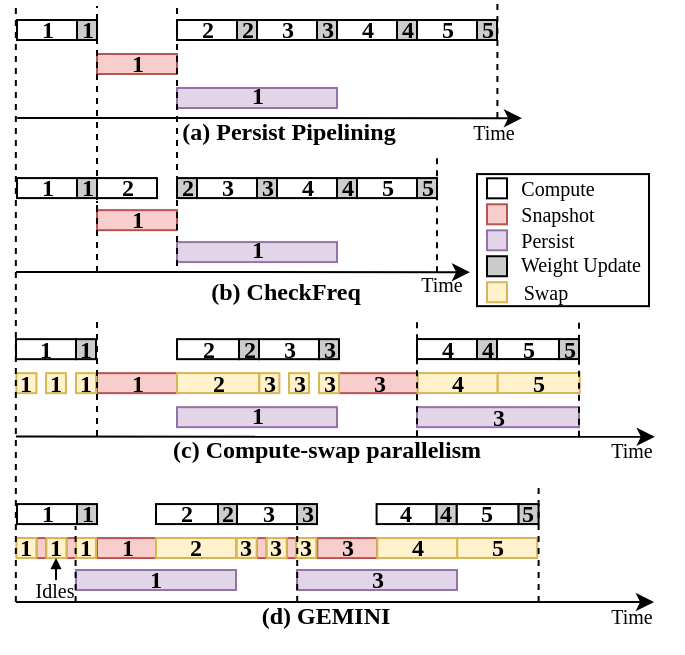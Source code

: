 <mxfile version="24.7.5">
  <diagram name="第 1 页" id="YjYtX7tzhT0VxWiRHVgt">
    <mxGraphModel dx="420" dy="212" grid="0" gridSize="10" guides="1" tooltips="1" connect="1" arrows="1" fold="1" page="1" pageScale="1" pageWidth="827" pageHeight="1169" math="0" shadow="0">
      <root>
        <mxCell id="0" />
        <mxCell id="1" parent="0" />
        <mxCell id="_t_QEoP6cxp7WhYtKz9P-2" value="" style="rounded=0;whiteSpace=wrap;html=1;" parent="1" vertex="1">
          <mxGeometry x="540.5" y="487.04" width="86" height="66.04" as="geometry" />
        </mxCell>
        <mxCell id="_t_QEoP6cxp7WhYtKz9P-3" value="1" style="whiteSpace=wrap;fontFamily=Times New Roman;fontSize=12;fontStyle=1;labelPosition=center;verticalLabelPosition=middle;align=center;verticalAlign=middle;spacing=0;" parent="1" vertex="1">
          <mxGeometry x="310.5" y="410" width="30" height="10" as="geometry" />
        </mxCell>
        <mxCell id="_t_QEoP6cxp7WhYtKz9P-4" value="1" style="whiteSpace=wrap;fillColor=#e1d5e7;fontFamily=Times New Roman;fontSize=12;fontStyle=1;labelPosition=center;verticalLabelPosition=middle;align=center;verticalAlign=middle;spacing=0;strokeColor=#9673a6;spacingTop=-2;" parent="1" vertex="1">
          <mxGeometry x="390.5" y="444" width="80" height="10" as="geometry" />
        </mxCell>
        <mxCell id="_t_QEoP6cxp7WhYtKz9P-6" value="1" style="whiteSpace=wrap;fillColor=#f8cecc;fontFamily=Times New Roman;fontSize=12;fontStyle=1;labelPosition=center;verticalLabelPosition=middle;align=center;verticalAlign=middle;spacing=0;strokeColor=#b85450;" parent="1" vertex="1">
          <mxGeometry x="350.5" y="427" width="40" height="10" as="geometry" />
        </mxCell>
        <mxCell id="_t_QEoP6cxp7WhYtKz9P-7" value="" style="whiteSpace=wrap;html=1;aspect=fixed;fillColor=#FFFFFF;fontFamily=Times New Roman;" parent="1" vertex="1">
          <mxGeometry x="545.5" y="489.16" width="10" height="10" as="geometry" />
        </mxCell>
        <mxCell id="_t_QEoP6cxp7WhYtKz9P-8" value="" style="whiteSpace=wrap;html=1;aspect=fixed;fillColor=#f8cecc;fontFamily=Times New Roman;strokeColor=#b85450;" parent="1" vertex="1">
          <mxGeometry x="545.5" y="502.16" width="10" height="10" as="geometry" />
        </mxCell>
        <mxCell id="_t_QEoP6cxp7WhYtKz9P-9" value="" style="whiteSpace=wrap;html=1;aspect=fixed;fillColor=#fff2cc;fontFamily=Times New Roman;strokeColor=#d6b656;" parent="1" vertex="1">
          <mxGeometry x="545.5" y="541.12" width="10" height="10" as="geometry" />
        </mxCell>
        <mxCell id="_t_QEoP6cxp7WhYtKz9P-10" value="" style="whiteSpace=wrap;html=1;aspect=fixed;fillColor=#e1d5e7;fontFamily=Times New Roman;strokeColor=#9673a6;" parent="1" vertex="1">
          <mxGeometry x="545.5" y="515.16" width="10" height="10" as="geometry" />
        </mxCell>
        <mxCell id="_t_QEoP6cxp7WhYtKz9P-11" value="&lt;p style=&quot;line-height: 100%;&quot;&gt;&lt;font style=&quot;font-size: 10px;&quot;&gt;Compute&lt;/font&gt;&lt;/p&gt;" style="text;html=1;align=center;verticalAlign=middle;whiteSpace=wrap;rounded=0;fontFamily=Times New Roman;" parent="1" vertex="1">
          <mxGeometry x="555.5" y="489.16" width="50" height="10" as="geometry" />
        </mxCell>
        <mxCell id="_t_QEoP6cxp7WhYtKz9P-12" value="&lt;p style=&quot;line-height: 100%;&quot;&gt;&lt;font style=&quot;font-size: 10px;&quot;&gt;Swap&lt;/font&gt;&lt;/p&gt;" style="text;html=1;align=center;verticalAlign=middle;whiteSpace=wrap;rounded=0;fontFamily=Times New Roman;" parent="1" vertex="1">
          <mxGeometry x="549.5" y="541.12" width="50" height="10" as="geometry" />
        </mxCell>
        <mxCell id="_t_QEoP6cxp7WhYtKz9P-13" value="&lt;p style=&quot;line-height: 100%;&quot;&gt;&lt;span style=&quot;font-size: 10px;&quot;&gt;Snapshot&lt;/span&gt;&lt;/p&gt;" style="text;html=1;align=center;verticalAlign=middle;whiteSpace=wrap;rounded=0;fontFamily=Times New Roman;" parent="1" vertex="1">
          <mxGeometry x="555.5" y="502.16" width="50" height="10" as="geometry" />
        </mxCell>
        <mxCell id="_t_QEoP6cxp7WhYtKz9P-14" value="&lt;p style=&quot;line-height: 100%;&quot;&gt;&lt;font style=&quot;font-size: 10px;&quot;&gt;Persist&lt;/font&gt;&lt;/p&gt;" style="text;html=1;align=center;verticalAlign=middle;whiteSpace=wrap;rounded=0;fontFamily=Times New Roman;" parent="1" vertex="1">
          <mxGeometry x="550.5" y="515.16" width="50" height="10" as="geometry" />
        </mxCell>
        <mxCell id="_t_QEoP6cxp7WhYtKz9P-16" value="1" style="whiteSpace=wrap;fontFamily=Times New Roman;fontSize=12;fontStyle=1;labelPosition=center;verticalLabelPosition=middle;align=center;verticalAlign=middle;spacing=0;fillColor=#CCCCCC;" parent="1" vertex="1">
          <mxGeometry x="340.5" y="410" width="10" height="10" as="geometry" />
        </mxCell>
        <mxCell id="_t_QEoP6cxp7WhYtKz9P-18" value="2" style="whiteSpace=wrap;fontFamily=Times New Roman;fontSize=12;fontStyle=1;labelPosition=center;verticalLabelPosition=middle;align=center;verticalAlign=middle;spacing=0;" parent="1" vertex="1">
          <mxGeometry x="390.5" y="410" width="30" height="10" as="geometry" />
        </mxCell>
        <mxCell id="_t_QEoP6cxp7WhYtKz9P-19" value="2" style="whiteSpace=wrap;fontFamily=Times New Roman;fontSize=12;fontStyle=1;labelPosition=center;verticalLabelPosition=middle;align=center;verticalAlign=middle;spacing=0;fillColor=#CCCCCC;" parent="1" vertex="1">
          <mxGeometry x="420.5" y="410" width="10" height="10" as="geometry" />
        </mxCell>
        <mxCell id="_t_QEoP6cxp7WhYtKz9P-20" value="3" style="whiteSpace=wrap;fontFamily=Times New Roman;fontSize=12;fontStyle=1;labelPosition=center;verticalLabelPosition=middle;align=center;verticalAlign=middle;spacing=0;" parent="1" vertex="1">
          <mxGeometry x="430.5" y="410" width="30" height="10" as="geometry" />
        </mxCell>
        <mxCell id="_t_QEoP6cxp7WhYtKz9P-21" value="3" style="whiteSpace=wrap;fontFamily=Times New Roman;fontSize=12;fontStyle=1;labelPosition=center;verticalLabelPosition=middle;align=center;verticalAlign=middle;spacing=0;fillColor=#CCCCCC;" parent="1" vertex="1">
          <mxGeometry x="460.5" y="410" width="10" height="10" as="geometry" />
        </mxCell>
        <mxCell id="_t_QEoP6cxp7WhYtKz9P-22" value="&lt;b&gt;(a) Persist Pipelining&lt;/b&gt;" style="text;html=1;align=center;verticalAlign=middle;whiteSpace=wrap;rounded=0;fontFamily=Times New Roman;fontSize=12;fontStyle=0;labelPosition=center;verticalLabelPosition=middle;spacing=0;" parent="1" vertex="1">
          <mxGeometry x="393.7" y="451.04" width="105.3" height="30" as="geometry" />
        </mxCell>
        <mxCell id="_t_QEoP6cxp7WhYtKz9P-23" value="&lt;b&gt;(b) CheckFreq&lt;/b&gt;" style="text;html=1;align=center;verticalAlign=middle;whiteSpace=wrap;rounded=0;fontFamily=Times New Roman;fontSize=12;fontStyle=0;labelPosition=center;verticalLabelPosition=middle;spacing=0;" parent="1" vertex="1">
          <mxGeometry x="408.08" y="531.04" width="74.25" height="30" as="geometry" />
        </mxCell>
        <mxCell id="_t_QEoP6cxp7WhYtKz9P-24" value="1" style="whiteSpace=wrap;fontSize=12;fontFamily=Times New Roman;fontStyle=1;labelPosition=center;verticalLabelPosition=middle;align=center;verticalAlign=middle;spacing=0;" parent="1" vertex="1">
          <mxGeometry x="310.5" y="489.04" width="30" height="10" as="geometry" />
        </mxCell>
        <mxCell id="_t_QEoP6cxp7WhYtKz9P-25" value="1" style="whiteSpace=wrap;fillColor=#e1d5e7;fontSize=12;fontFamily=Times New Roman;fontStyle=1;labelPosition=center;verticalLabelPosition=middle;align=center;verticalAlign=middle;spacing=0;strokeColor=#9673a6;spacingTop=-2;" parent="1" vertex="1">
          <mxGeometry x="390.5" y="521.04" width="80" height="10" as="geometry" />
        </mxCell>
        <mxCell id="_t_QEoP6cxp7WhYtKz9P-27" value="1" style="whiteSpace=wrap;fillColor=#f8cecc;fontSize=12;fontFamily=Times New Roman;fontStyle=1;labelPosition=center;verticalLabelPosition=middle;align=center;verticalAlign=middle;spacing=0;strokeColor=#b85450;" parent="1" vertex="1">
          <mxGeometry x="350.5" y="505.08" width="40" height="10" as="geometry" />
        </mxCell>
        <mxCell id="_t_QEoP6cxp7WhYtKz9P-28" style="edgeStyle=orthogonalEdgeStyle;rounded=0;orthogonalLoop=1;jettySize=auto;html=1;exitX=0;exitY=0.75;exitDx=0;exitDy=0;entryX=0;entryY=0;entryDx=0;entryDy=0;endArrow=none;endFill=0;dashed=1;dashPattern=1 1;" parent="1" source="_t_QEoP6cxp7WhYtKz9P-29" target="_t_QEoP6cxp7WhYtKz9P-27" edge="1">
          <mxGeometry relative="1" as="geometry" />
        </mxCell>
        <mxCell id="_t_QEoP6cxp7WhYtKz9P-29" value="1" style="whiteSpace=wrap;fontSize=12;fontFamily=Times New Roman;fontStyle=1;labelPosition=center;verticalLabelPosition=middle;align=center;verticalAlign=middle;spacing=0;fillColor=#CCCCCC;" parent="1" vertex="1">
          <mxGeometry x="340.5" y="489.04" width="10" height="10" as="geometry" />
        </mxCell>
        <mxCell id="_t_QEoP6cxp7WhYtKz9P-30" value="2" style="whiteSpace=wrap;fontSize=12;fontFamily=Times New Roman;fontStyle=1;labelPosition=center;verticalLabelPosition=middle;align=center;verticalAlign=middle;spacing=0;" parent="1" vertex="1">
          <mxGeometry x="350.5" y="489.04" width="30" height="10" as="geometry" />
        </mxCell>
        <mxCell id="_t_QEoP6cxp7WhYtKz9P-31" value="2" style="whiteSpace=wrap;fontSize=12;fontFamily=Times New Roman;fontStyle=1;labelPosition=center;verticalLabelPosition=middle;align=center;verticalAlign=middle;spacing=0;fillColor=#CCCCCC;" parent="1" vertex="1">
          <mxGeometry x="390.5" y="489.04" width="10" height="10" as="geometry" />
        </mxCell>
        <mxCell id="_t_QEoP6cxp7WhYtKz9P-32" value="3" style="whiteSpace=wrap;fontSize=12;fontFamily=Times New Roman;fontStyle=1;labelPosition=center;verticalLabelPosition=middle;align=center;verticalAlign=middle;spacing=0;" parent="1" vertex="1">
          <mxGeometry x="400.5" y="489.04" width="30" height="10" as="geometry" />
        </mxCell>
        <mxCell id="_t_QEoP6cxp7WhYtKz9P-33" value="3" style="whiteSpace=wrap;fontSize=12;fontFamily=Times New Roman;fontStyle=1;labelPosition=center;verticalLabelPosition=middle;align=center;verticalAlign=middle;spacing=0;fillColor=#CCCCCC;" parent="1" vertex="1">
          <mxGeometry x="430.5" y="489.04" width="10" height="10" as="geometry" />
        </mxCell>
        <mxCell id="_t_QEoP6cxp7WhYtKz9P-35" value="4" style="whiteSpace=wrap;fontFamily=Times New Roman;fontSize=12;fontStyle=1;labelPosition=center;verticalLabelPosition=middle;align=center;verticalAlign=middle;spacing=0;" parent="1" vertex="1">
          <mxGeometry x="470.5" y="410" width="30" height="10" as="geometry" />
        </mxCell>
        <mxCell id="_t_QEoP6cxp7WhYtKz9P-36" value="4" style="whiteSpace=wrap;fontFamily=Times New Roman;fontSize=12;fontStyle=1;labelPosition=center;verticalLabelPosition=middle;align=center;verticalAlign=middle;spacing=0;fillColor=#CCCCCC;" parent="1" vertex="1">
          <mxGeometry x="500.5" y="410" width="10" height="10" as="geometry" />
        </mxCell>
        <mxCell id="_t_QEoP6cxp7WhYtKz9P-37" value="4" style="whiteSpace=wrap;fontSize=12;fontFamily=Times New Roman;fontStyle=1;labelPosition=center;verticalLabelPosition=middle;align=center;verticalAlign=middle;spacing=0;" parent="1" vertex="1">
          <mxGeometry x="440.5" y="489.04" width="30" height="10" as="geometry" />
        </mxCell>
        <mxCell id="_t_QEoP6cxp7WhYtKz9P-38" value="5" style="whiteSpace=wrap;fontFamily=Times New Roman;fontSize=12;fontStyle=1;labelPosition=center;verticalLabelPosition=middle;align=center;verticalAlign=middle;spacing=0;" parent="1" vertex="1">
          <mxGeometry x="510.5" y="410" width="30" height="10" as="geometry" />
        </mxCell>
        <mxCell id="_t_QEoP6cxp7WhYtKz9P-39" value="5" style="whiteSpace=wrap;fontFamily=Times New Roman;fontSize=12;fontStyle=1;labelPosition=center;verticalLabelPosition=middle;align=center;verticalAlign=middle;spacing=0;fillColor=#CCCCCC;" parent="1" vertex="1">
          <mxGeometry x="540.5" y="410" width="10" height="10" as="geometry" />
        </mxCell>
        <mxCell id="_t_QEoP6cxp7WhYtKz9P-40" value="5" style="whiteSpace=wrap;fontFamily=Times New Roman;fontSize=12;fontStyle=1;labelPosition=center;verticalLabelPosition=middle;align=center;verticalAlign=middle;spacing=0;" parent="1" vertex="1">
          <mxGeometry x="480.5" y="489.04" width="30" height="10" as="geometry" />
        </mxCell>
        <mxCell id="_t_QEoP6cxp7WhYtKz9P-41" value="5" style="whiteSpace=wrap;fontFamily=Times New Roman;fontSize=12;fontStyle=1;labelPosition=center;verticalLabelPosition=middle;align=center;verticalAlign=middle;spacing=0;fillColor=#CCCCCC;" parent="1" vertex="1">
          <mxGeometry x="510.5" y="489.04" width="10" height="10" as="geometry" />
        </mxCell>
        <mxCell id="_t_QEoP6cxp7WhYtKz9P-42" value="4" style="whiteSpace=wrap;fontSize=12;fontFamily=Times New Roman;fontStyle=1;labelPosition=center;verticalLabelPosition=middle;align=center;verticalAlign=middle;spacing=0;fillColor=#CCCCCC;" parent="1" vertex="1">
          <mxGeometry x="470.5" y="489.04" width="10" height="10" as="geometry" />
        </mxCell>
        <mxCell id="_t_QEoP6cxp7WhYtKz9P-43" value="" style="whiteSpace=wrap;html=1;aspect=fixed;fontFamily=Times New Roman;fillStyle=auto;fillColor=#CCCCCC;" parent="1" vertex="1">
          <mxGeometry x="545.5" y="528.12" width="10" height="10" as="geometry" />
        </mxCell>
        <mxCell id="_t_QEoP6cxp7WhYtKz9P-44" value="&lt;p style=&quot;line-height: 100%;&quot;&gt;&lt;font style=&quot;font-size: 10px;&quot;&gt;Weight Update&lt;/font&gt;&lt;/p&gt;" style="text;html=1;align=center;verticalAlign=middle;whiteSpace=wrap;rounded=0;fontFamily=Times New Roman;" parent="1" vertex="1">
          <mxGeometry x="556.5" y="527.04" width="71" height="10" as="geometry" />
        </mxCell>
        <mxCell id="_t_QEoP6cxp7WhYtKz9P-45" value="&lt;b&gt;(c) Compute-swap parallelism&lt;/b&gt;" style="text;html=1;align=center;verticalAlign=middle;whiteSpace=wrap;rounded=0;fontFamily=Times New Roman;spacing=0;" parent="1" vertex="1">
          <mxGeometry x="387.7" y="614.58" width="155" height="21.54" as="geometry" />
        </mxCell>
        <mxCell id="_t_QEoP6cxp7WhYtKz9P-46" value="&lt;b&gt;(d) GEMINI&lt;/b&gt;" style="text;html=1;align=center;verticalAlign=middle;whiteSpace=wrap;rounded=0;fontFamily=Times New Roman;" parent="1" vertex="1">
          <mxGeometry x="426.08" y="693" width="78.25" height="30" as="geometry" />
        </mxCell>
        <mxCell id="_t_QEoP6cxp7WhYtKz9P-47" value="" style="whiteSpace=wrap;fillColor=#f8cecc;fontSize=12;fontFamily=Times New Roman;fontStyle=1;spacing=0;strokeColor=#b85450;" parent="1" vertex="1">
          <mxGeometry x="320.2" y="669.04" width="5" height="10" as="geometry" />
        </mxCell>
        <mxCell id="_t_QEoP6cxp7WhYtKz9P-49" value="1" style="whiteSpace=wrap;fillColor=#f8cecc;fontSize=12;fontFamily=Times New Roman;fontStyle=1;spacing=0;strokeColor=#b85450;" parent="1" vertex="1">
          <mxGeometry x="350.5" y="669.04" width="30" height="10" as="geometry" />
        </mxCell>
        <mxCell id="_t_QEoP6cxp7WhYtKz9P-58" value="1" style="whiteSpace=wrap;fillColor=#f8cecc;fontSize=12;fontFamily=Times New Roman;fontStyle=1;labelBackgroundColor=none;spacing=0;spacingTop=0;spacingBottom=0;strokeColor=#b85450;" parent="1" vertex="1">
          <mxGeometry x="350.5" y="586.58" width="40" height="10" as="geometry" />
        </mxCell>
        <mxCell id="_t_QEoP6cxp7WhYtKz9P-59" value="1" style="whiteSpace=wrap;fillColor=#e1d5e7;fontSize=12;fontFamily=Times New Roman;fontStyle=1;spacing=0;strokeColor=#9673a6;" parent="1" vertex="1">
          <mxGeometry x="340" y="685" width="80" height="10" as="geometry" />
        </mxCell>
        <mxCell id="_t_QEoP6cxp7WhYtKz9P-60" value="1" style="whiteSpace=wrap;fillColor=#e1d5e7;fontSize=12;fontFamily=Times New Roman;fontStyle=1;labelBackgroundColor=none;spacing=0;spacingTop=-2;spacingBottom=0;strokeColor=#9673a6;" parent="1" vertex="1">
          <mxGeometry x="390.5" y="603.58" width="80" height="10" as="geometry" />
        </mxCell>
        <mxCell id="_t_QEoP6cxp7WhYtKz9P-74" value="2" style="whiteSpace=wrap;fontSize=12;fontFamily=Times New Roman;fontStyle=1;spacing=0;" parent="1" vertex="1">
          <mxGeometry x="380" y="652.04" width="31" height="10" as="geometry" />
        </mxCell>
        <mxCell id="_t_QEoP6cxp7WhYtKz9P-78" value="2" style="whiteSpace=wrap;fontSize=12;fontFamily=Times New Roman;fontStyle=1;spacing=0;fillColor=#CCCCCC;" parent="1" vertex="1">
          <mxGeometry x="411" y="652.04" width="10" height="10" as="geometry" />
        </mxCell>
        <mxCell id="_t_QEoP6cxp7WhYtKz9P-87" value="2" style="whiteSpace=wrap;fillColor=#fff2cc;fontSize=12;fontFamily=Times New Roman;fontStyle=1;spacing=0;strokeColor=#d6b656;" parent="1" vertex="1">
          <mxGeometry x="380" y="669" width="40" height="10" as="geometry" />
        </mxCell>
        <mxCell id="_t_QEoP6cxp7WhYtKz9P-176" value="&lt;p style=&quot;line-height: 90%;&quot;&gt;3&lt;/p&gt;" style="whiteSpace=wrap;fillColor=#e1d5e7;fontSize=12;fontFamily=Times New Roman;fontStyle=1;labelBackgroundColor=none;spacing=0;spacingTop=0;spacingBottom=0;strokeColor=#9673a6;html=1;align=center;" parent="1" vertex="1">
          <mxGeometry x="510.5" y="603.58" width="81" height="10" as="geometry" />
        </mxCell>
        <mxCell id="_t_QEoP6cxp7WhYtKz9P-178" value="3" style="whiteSpace=wrap;fillColor=#f8cecc;fontSize=12;fontFamily=Times New Roman;fontStyle=1;labelBackgroundColor=none;spacing=0;spacingTop=0;spacingBottom=0;strokeColor=#b85450;" parent="1" vertex="1">
          <mxGeometry x="471.5" y="586.58" width="40" height="10" as="geometry" />
        </mxCell>
        <mxCell id="_t_QEoP6cxp7WhYtKz9P-184" value="" style="endArrow=classic;html=1;rounded=0;" parent="1" edge="1">
          <mxGeometry width="50" height="50" relative="1" as="geometry">
            <mxPoint x="310" y="701" as="sourcePoint" />
            <mxPoint x="629" y="701.04" as="targetPoint" />
          </mxGeometry>
        </mxCell>
        <mxCell id="_t_QEoP6cxp7WhYtKz9P-185" value="&lt;p style=&quot;line-height: 100%;&quot;&gt;&lt;font style=&quot;font-size: 10px;&quot;&gt;Time&lt;/font&gt;&lt;/p&gt;" style="text;html=1;align=center;verticalAlign=middle;whiteSpace=wrap;rounded=0;fontFamily=Times New Roman;" parent="1" vertex="1">
          <mxGeometry x="593.2" y="703" width="50" height="10" as="geometry" />
        </mxCell>
        <mxCell id="_t_QEoP6cxp7WhYtKz9P-186" value="1" style="whiteSpace=wrap;fontSize=12;fontFamily=Times New Roman;fontStyle=1;labelPosition=center;verticalLabelPosition=middle;align=center;verticalAlign=middle;spacing=0;" parent="1" vertex="1">
          <mxGeometry x="310.5" y="652.04" width="30" height="10" as="geometry" />
        </mxCell>
        <mxCell id="_t_QEoP6cxp7WhYtKz9P-187" value="1" style="whiteSpace=wrap;fontSize=12;fontFamily=Times New Roman;fontStyle=1;labelPosition=center;verticalLabelPosition=middle;align=center;verticalAlign=middle;spacing=0;fillColor=#CCCCCC;" parent="1" vertex="1">
          <mxGeometry x="340.5" y="652.04" width="10" height="10" as="geometry" />
        </mxCell>
        <mxCell id="_t_QEoP6cxp7WhYtKz9P-193" value="3" style="whiteSpace=wrap;fontSize=12;fontFamily=Times New Roman;fontStyle=1;labelPosition=center;verticalLabelPosition=middle;align=center;verticalAlign=middle;spacing=0;" parent="1" vertex="1">
          <mxGeometry x="420.5" y="652.04" width="31" height="10" as="geometry" />
        </mxCell>
        <mxCell id="_t_QEoP6cxp7WhYtKz9P-194" value="3" style="whiteSpace=wrap;fontSize=12;fontFamily=Times New Roman;fontStyle=1;labelPosition=center;verticalLabelPosition=middle;align=center;verticalAlign=middle;spacing=0;fillColor=#CCCCCC;" parent="1" vertex="1">
          <mxGeometry x="450.5" y="652.04" width="10" height="10" as="geometry" />
        </mxCell>
        <mxCell id="_t_QEoP6cxp7WhYtKz9P-199" value="1" style="whiteSpace=wrap;fontSize=12;fontFamily=Times New Roman;fontStyle=1;labelPosition=center;verticalLabelPosition=middle;align=center;verticalAlign=middle;spacing=0;" parent="1" vertex="1">
          <mxGeometry x="310" y="569.58" width="30" height="10" as="geometry" />
        </mxCell>
        <mxCell id="_t_QEoP6cxp7WhYtKz9P-200" value="1" style="whiteSpace=wrap;fontSize=12;fontFamily=Times New Roman;fontStyle=1;labelPosition=center;verticalLabelPosition=middle;align=center;verticalAlign=middle;spacing=0;fillColor=#CCCCCC;" parent="1" vertex="1">
          <mxGeometry x="340" y="569.58" width="10" height="10" as="geometry" />
        </mxCell>
        <mxCell id="_t_QEoP6cxp7WhYtKz9P-201" value="1" style="whiteSpace=wrap;fillColor=#fff2cc;fontSize=12;fontFamily=Times New Roman;fontStyle=1;spacing=0;strokeColor=#d6b656;html=1;" parent="1" vertex="1">
          <mxGeometry x="310.2" y="586.58" width="10" height="10" as="geometry" />
        </mxCell>
        <mxCell id="_t_QEoP6cxp7WhYtKz9P-225" value="" style="endArrow=classic;html=1;rounded=0;" parent="1" edge="1">
          <mxGeometry width="50" height="50" relative="1" as="geometry">
            <mxPoint x="310" y="618.31" as="sourcePoint" />
            <mxPoint x="629.4" y="618.39" as="targetPoint" />
          </mxGeometry>
        </mxCell>
        <mxCell id="_t_QEoP6cxp7WhYtKz9P-226" value="&lt;p style=&quot;line-height: 100%;&quot;&gt;&lt;font style=&quot;font-size: 10px;&quot;&gt;Time&lt;/font&gt;&lt;/p&gt;" style="text;html=1;align=center;verticalAlign=middle;whiteSpace=wrap;rounded=0;fontFamily=Times New Roman;" parent="1" vertex="1">
          <mxGeometry x="593.2" y="620.35" width="50" height="10" as="geometry" />
        </mxCell>
        <mxCell id="_t_QEoP6cxp7WhYtKz9P-228" value="" style="endArrow=classic;html=1;rounded=0;" parent="1" edge="1">
          <mxGeometry width="50" height="50" relative="1" as="geometry">
            <mxPoint x="310" y="536.04" as="sourcePoint" />
            <mxPoint x="537" y="536.08" as="targetPoint" />
          </mxGeometry>
        </mxCell>
        <mxCell id="_t_QEoP6cxp7WhYtKz9P-229" value="&lt;p style=&quot;line-height: 100%;&quot;&gt;&lt;font style=&quot;font-size: 10px;&quot;&gt;Time&lt;/font&gt;&lt;/p&gt;" style="text;html=1;align=center;verticalAlign=middle;whiteSpace=wrap;rounded=0;fontFamily=Times New Roman;" parent="1" vertex="1">
          <mxGeometry x="498.4" y="537.04" width="50" height="10" as="geometry" />
        </mxCell>
        <mxCell id="_t_QEoP6cxp7WhYtKz9P-231" value="" style="endArrow=classic;html=1;rounded=0;" parent="1" edge="1">
          <mxGeometry width="50" height="50" relative="1" as="geometry">
            <mxPoint x="310.6" y="459.04" as="sourcePoint" />
            <mxPoint x="563" y="459.08" as="targetPoint" />
          </mxGeometry>
        </mxCell>
        <mxCell id="_t_QEoP6cxp7WhYtKz9P-232" value="&lt;p style=&quot;line-height: 100%;&quot;&gt;&lt;font style=&quot;font-size: 10px;&quot;&gt;Time&lt;/font&gt;&lt;/p&gt;" style="text;html=1;align=center;verticalAlign=middle;whiteSpace=wrap;rounded=0;fontFamily=Times New Roman;" parent="1" vertex="1">
          <mxGeometry x="524" y="461.04" width="50" height="10" as="geometry" />
        </mxCell>
        <mxCell id="_t_QEoP6cxp7WhYtKz9P-235" value="" style="endArrow=none;html=1;rounded=0;dashed=1;" parent="1" edge="1">
          <mxGeometry width="50" height="50" relative="1" as="geometry">
            <mxPoint x="550.7" y="459" as="sourcePoint" />
            <mxPoint x="550.7" y="401" as="targetPoint" />
          </mxGeometry>
        </mxCell>
        <mxCell id="_t_QEoP6cxp7WhYtKz9P-236" value="" style="endArrow=none;html=1;rounded=0;dashed=1;" parent="1" edge="1">
          <mxGeometry width="50" height="50" relative="1" as="geometry">
            <mxPoint x="350.5" y="536" as="sourcePoint" />
            <mxPoint x="350.5" y="403" as="targetPoint" />
          </mxGeometry>
        </mxCell>
        <mxCell id="_t_QEoP6cxp7WhYtKz9P-237" value="" style="endArrow=none;html=1;rounded=0;dashed=1;" parent="1" edge="1">
          <mxGeometry width="50" height="50" relative="1" as="geometry">
            <mxPoint x="390.5" y="533.04" as="sourcePoint" />
            <mxPoint x="390.5" y="402.92" as="targetPoint" />
          </mxGeometry>
        </mxCell>
        <mxCell id="_t_QEoP6cxp7WhYtKz9P-238" value="" style="endArrow=none;html=1;rounded=0;dashed=1;" parent="1" edge="1">
          <mxGeometry width="50" height="50" relative="1" as="geometry">
            <mxPoint x="520.5" y="536.08" as="sourcePoint" />
            <mxPoint x="520.5" y="479" as="targetPoint" />
          </mxGeometry>
        </mxCell>
        <mxCell id="ik9S6n7GTcYjFrTrj1-Z-9" value="" style="whiteSpace=wrap;fillColor=#f8cecc;fontSize=12;fontFamily=Times New Roman;fontStyle=1;spacing=0;strokeColor=#b85450;" vertex="1" parent="1">
          <mxGeometry x="335.2" y="669.04" width="5" height="10" as="geometry" />
        </mxCell>
        <mxCell id="ik9S6n7GTcYjFrTrj1-Z-7" value="1" style="whiteSpace=wrap;fillColor=#fff2cc;fontSize=12;fontFamily=Times New Roman;fontStyle=1;spacing=0;strokeColor=#d6b656;" vertex="1" parent="1">
          <mxGeometry x="310.2" y="669" width="10" height="10" as="geometry" />
        </mxCell>
        <mxCell id="ik9S6n7GTcYjFrTrj1-Z-8" value="1" style="whiteSpace=wrap;fillColor=#fff2cc;fontSize=12;fontFamily=Times New Roman;fontStyle=1;spacing=0;strokeColor=#d6b656;" vertex="1" parent="1">
          <mxGeometry x="325.2" y="669.04" width="10" height="10" as="geometry" />
        </mxCell>
        <mxCell id="_t_QEoP6cxp7WhYtKz9P-246" value="" style="endArrow=none;html=1;rounded=0;dashed=1;" parent="1" edge="1">
          <mxGeometry width="50" height="50" relative="1" as="geometry">
            <mxPoint x="309.92" y="701" as="sourcePoint" />
            <mxPoint x="309.92" y="404" as="targetPoint" />
          </mxGeometry>
        </mxCell>
        <mxCell id="_t_QEoP6cxp7WhYtKz9P-86" value="1" style="whiteSpace=wrap;fillColor=#fff2cc;fontSize=12;fontFamily=Times New Roman;fontStyle=1;spacing=0;strokeColor=#d6b656;" parent="1" vertex="1">
          <mxGeometry x="340" y="669" width="10" height="10" as="geometry" />
        </mxCell>
        <mxCell id="ik9S6n7GTcYjFrTrj1-Z-10" value="" style="endArrow=block;html=1;rounded=0;endFill=1;endSize=3;jumpSize=6;" edge="1" parent="1">
          <mxGeometry width="50" height="50" relative="1" as="geometry">
            <mxPoint x="330" y="690" as="sourcePoint" />
            <mxPoint x="330" y="679" as="targetPoint" />
          </mxGeometry>
        </mxCell>
        <mxCell id="ik9S6n7GTcYjFrTrj1-Z-11" value="&lt;font face=&quot;Times New Roman&quot; style=&quot;font-size: 10px;&quot;&gt;Idles&lt;/font&gt;" style="text;html=1;align=center;verticalAlign=middle;whiteSpace=wrap;rounded=0;" vertex="1" parent="1">
          <mxGeometry x="310" y="688" width="39.2" height="14" as="geometry" />
        </mxCell>
        <mxCell id="ik9S6n7GTcYjFrTrj1-Z-13" value="" style="whiteSpace=wrap;fillColor=#f8cecc;fontSize=12;fontFamily=Times New Roman;fontStyle=1;spacing=0;strokeColor=#b85450;" vertex="1" parent="1">
          <mxGeometry x="430.35" y="669.04" width="5" height="10" as="geometry" />
        </mxCell>
        <mxCell id="ik9S6n7GTcYjFrTrj1-Z-14" value="3" style="whiteSpace=wrap;fillColor=#f8cecc;fontSize=12;fontFamily=Times New Roman;fontStyle=1;spacing=0;strokeColor=#b85450;" vertex="1" parent="1">
          <mxGeometry x="460.65" y="669.04" width="30" height="10" as="geometry" />
        </mxCell>
        <mxCell id="ik9S6n7GTcYjFrTrj1-Z-15" value="3" style="whiteSpace=wrap;fillColor=#e1d5e7;fontSize=12;fontFamily=Times New Roman;fontStyle=1;spacing=0;strokeColor=#9673a6;" vertex="1" parent="1">
          <mxGeometry x="450.5" y="685" width="80" height="10" as="geometry" />
        </mxCell>
        <mxCell id="ik9S6n7GTcYjFrTrj1-Z-17" value="5" style="whiteSpace=wrap;fontSize=12;fontFamily=Times New Roman;fontStyle=1;spacing=0;" vertex="1" parent="1">
          <mxGeometry x="530.3" y="652.04" width="31" height="10" as="geometry" />
        </mxCell>
        <mxCell id="ik9S6n7GTcYjFrTrj1-Z-18" value="5" style="whiteSpace=wrap;fontSize=12;fontFamily=Times New Roman;fontStyle=1;spacing=0;fillColor=#CCCCCC;" vertex="1" parent="1">
          <mxGeometry x="561.3" y="652.04" width="10" height="10" as="geometry" />
        </mxCell>
        <mxCell id="ik9S6n7GTcYjFrTrj1-Z-19" value="4" style="whiteSpace=wrap;fillColor=#fff2cc;fontSize=12;fontFamily=Times New Roman;fontStyle=1;spacing=0;strokeColor=#d6b656;" vertex="1" parent="1">
          <mxGeometry x="490.65" y="669.04" width="40" height="10" as="geometry" />
        </mxCell>
        <mxCell id="ik9S6n7GTcYjFrTrj1-Z-20" value="4" style="whiteSpace=wrap;fontSize=12;fontFamily=Times New Roman;fontStyle=1;labelPosition=center;verticalLabelPosition=middle;align=center;verticalAlign=middle;spacing=0;" vertex="1" parent="1">
          <mxGeometry x="490.3" y="652.04" width="30" height="10" as="geometry" />
        </mxCell>
        <mxCell id="ik9S6n7GTcYjFrTrj1-Z-21" value="4" style="whiteSpace=wrap;fontSize=12;fontFamily=Times New Roman;fontStyle=1;labelPosition=center;verticalLabelPosition=middle;align=center;verticalAlign=middle;spacing=0;fillColor=#CCCCCC;" vertex="1" parent="1">
          <mxGeometry x="520.3" y="652.04" width="10" height="10" as="geometry" />
        </mxCell>
        <mxCell id="ik9S6n7GTcYjFrTrj1-Z-25" value="" style="whiteSpace=wrap;fillColor=#f8cecc;fontSize=12;fontFamily=Times New Roman;fontStyle=1;spacing=0;strokeColor=#b85450;" vertex="1" parent="1">
          <mxGeometry x="445.35" y="669.04" width="5" height="10" as="geometry" />
        </mxCell>
        <mxCell id="ik9S6n7GTcYjFrTrj1-Z-26" value="3" style="whiteSpace=wrap;fillColor=#fff2cc;fontSize=12;fontFamily=Times New Roman;fontStyle=1;spacing=0;strokeColor=#d6b656;" vertex="1" parent="1">
          <mxGeometry x="420.35" y="669" width="10" height="10" as="geometry" />
        </mxCell>
        <mxCell id="ik9S6n7GTcYjFrTrj1-Z-27" value="3" style="whiteSpace=wrap;fillColor=#fff2cc;fontSize=12;fontFamily=Times New Roman;fontStyle=1;spacing=0;strokeColor=#d6b656;" vertex="1" parent="1">
          <mxGeometry x="435.35" y="669.04" width="10" height="10" as="geometry" />
        </mxCell>
        <mxCell id="ik9S6n7GTcYjFrTrj1-Z-28" value="3" style="whiteSpace=wrap;fillColor=#fff2cc;fontSize=12;fontFamily=Times New Roman;fontStyle=1;spacing=0;strokeColor=#d6b656;" vertex="1" parent="1">
          <mxGeometry x="450.15" y="669" width="10" height="10" as="geometry" />
        </mxCell>
        <mxCell id="ik9S6n7GTcYjFrTrj1-Z-30" value="1" style="whiteSpace=wrap;fillColor=#fff2cc;fontSize=12;fontFamily=Times New Roman;fontStyle=1;spacing=0;strokeColor=#d6b656;html=1;" vertex="1" parent="1">
          <mxGeometry x="325" y="586.58" width="10" height="10" as="geometry" />
        </mxCell>
        <mxCell id="ik9S6n7GTcYjFrTrj1-Z-31" value="1" style="whiteSpace=wrap;fillColor=#fff2cc;fontSize=12;fontFamily=Times New Roman;fontStyle=1;spacing=0;strokeColor=#d6b656;html=1;" vertex="1" parent="1">
          <mxGeometry x="340" y="586.58" width="10" height="10" as="geometry" />
        </mxCell>
        <mxCell id="ik9S6n7GTcYjFrTrj1-Z-32" value="2" style="whiteSpace=wrap;fontSize=12;fontFamily=Times New Roman;fontStyle=1;spacing=0;" vertex="1" parent="1">
          <mxGeometry x="390.5" y="569.58" width="31" height="10" as="geometry" />
        </mxCell>
        <mxCell id="ik9S6n7GTcYjFrTrj1-Z-33" value="2" style="whiteSpace=wrap;fontSize=12;fontFamily=Times New Roman;fontStyle=1;spacing=0;fillColor=#CCCCCC;" vertex="1" parent="1">
          <mxGeometry x="421.5" y="569.58" width="10" height="10" as="geometry" />
        </mxCell>
        <mxCell id="ik9S6n7GTcYjFrTrj1-Z-34" value="2" style="whiteSpace=wrap;fillColor=#fff2cc;fontSize=12;fontFamily=Times New Roman;fontStyle=1;spacing=0;strokeColor=#d6b656;" vertex="1" parent="1">
          <mxGeometry x="390.5" y="586.54" width="41" height="10" as="geometry" />
        </mxCell>
        <mxCell id="ik9S6n7GTcYjFrTrj1-Z-38" value="3" style="whiteSpace=wrap;fontSize=12;fontFamily=Times New Roman;fontStyle=1;labelPosition=center;verticalLabelPosition=middle;align=center;verticalAlign=middle;spacing=0;" vertex="1" parent="1">
          <mxGeometry x="431.5" y="569.58" width="30" height="10" as="geometry" />
        </mxCell>
        <mxCell id="ik9S6n7GTcYjFrTrj1-Z-39" value="3" style="whiteSpace=wrap;fontSize=12;fontFamily=Times New Roman;fontStyle=1;labelPosition=center;verticalLabelPosition=middle;align=center;verticalAlign=middle;spacing=0;fillColor=#CCCCCC;" vertex="1" parent="1">
          <mxGeometry x="461.5" y="569.58" width="10" height="10" as="geometry" />
        </mxCell>
        <mxCell id="ik9S6n7GTcYjFrTrj1-Z-40" value="3" style="whiteSpace=wrap;fillColor=#fff2cc;fontSize=12;fontFamily=Times New Roman;fontStyle=1;spacing=0;strokeColor=#d6b656;html=1;" vertex="1" parent="1">
          <mxGeometry x="431.7" y="586.58" width="10" height="10" as="geometry" />
        </mxCell>
        <mxCell id="ik9S6n7GTcYjFrTrj1-Z-41" value="3" style="whiteSpace=wrap;fillColor=#fff2cc;fontSize=12;fontFamily=Times New Roman;fontStyle=1;spacing=0;strokeColor=#d6b656;html=1;" vertex="1" parent="1">
          <mxGeometry x="446.5" y="586.58" width="10" height="10" as="geometry" />
        </mxCell>
        <mxCell id="ik9S6n7GTcYjFrTrj1-Z-42" value="3" style="whiteSpace=wrap;fillColor=#fff2cc;fontSize=12;fontFamily=Times New Roman;fontStyle=1;spacing=0;strokeColor=#d6b656;html=1;" vertex="1" parent="1">
          <mxGeometry x="461.5" y="586.58" width="10" height="10" as="geometry" />
        </mxCell>
        <mxCell id="ik9S6n7GTcYjFrTrj1-Z-43" value="5" style="whiteSpace=wrap;fillColor=#fff2cc;fontSize=12;fontFamily=Times New Roman;fontStyle=1;spacing=0;strokeColor=#d6b656;" vertex="1" parent="1">
          <mxGeometry x="530.65" y="669" width="40" height="10" as="geometry" />
        </mxCell>
        <mxCell id="ik9S6n7GTcYjFrTrj1-Z-44" value="" style="endArrow=none;html=1;rounded=0;dashed=1;" edge="1" parent="1">
          <mxGeometry width="50" height="50" relative="1" as="geometry">
            <mxPoint x="339.8" y="701" as="sourcePoint" />
            <mxPoint x="339.8" y="663" as="targetPoint" />
          </mxGeometry>
        </mxCell>
        <mxCell id="ik9S6n7GTcYjFrTrj1-Z-48" value="5" style="whiteSpace=wrap;fontSize=12;fontFamily=Times New Roman;fontStyle=1;spacing=0;" vertex="1" parent="1">
          <mxGeometry x="550.5" y="569.54" width="31" height="10" as="geometry" />
        </mxCell>
        <mxCell id="ik9S6n7GTcYjFrTrj1-Z-49" value="5" style="whiteSpace=wrap;fontSize=12;fontFamily=Times New Roman;fontStyle=1;spacing=0;fillColor=#CCCCCC;" vertex="1" parent="1">
          <mxGeometry x="581.5" y="569.54" width="10" height="10" as="geometry" />
        </mxCell>
        <mxCell id="ik9S6n7GTcYjFrTrj1-Z-50" value="4" style="whiteSpace=wrap;fillColor=#fff2cc;fontSize=12;fontFamily=Times New Roman;fontStyle=1;spacing=0;strokeColor=#d6b656;" vertex="1" parent="1">
          <mxGeometry x="510.85" y="586.54" width="40" height="10" as="geometry" />
        </mxCell>
        <mxCell id="ik9S6n7GTcYjFrTrj1-Z-51" value="4" style="whiteSpace=wrap;fontSize=12;fontFamily=Times New Roman;fontStyle=1;labelPosition=center;verticalLabelPosition=middle;align=center;verticalAlign=middle;spacing=0;" vertex="1" parent="1">
          <mxGeometry x="510.5" y="569.54" width="30" height="10" as="geometry" />
        </mxCell>
        <mxCell id="ik9S6n7GTcYjFrTrj1-Z-52" value="4" style="whiteSpace=wrap;fontSize=12;fontFamily=Times New Roman;fontStyle=1;labelPosition=center;verticalLabelPosition=middle;align=center;verticalAlign=middle;spacing=0;fillColor=#CCCCCC;" vertex="1" parent="1">
          <mxGeometry x="540.5" y="569.54" width="10" height="10" as="geometry" />
        </mxCell>
        <mxCell id="ik9S6n7GTcYjFrTrj1-Z-53" value="5" style="whiteSpace=wrap;fillColor=#fff2cc;fontSize=12;fontFamily=Times New Roman;fontStyle=1;spacing=0;strokeColor=#d6b656;" vertex="1" parent="1">
          <mxGeometry x="550.85" y="586.5" width="41" height="10" as="geometry" />
        </mxCell>
        <mxCell id="_t_QEoP6cxp7WhYtKz9P-242" value="" style="endArrow=none;html=1;rounded=0;dashed=1;" parent="1" edge="1">
          <mxGeometry width="50" height="50" relative="1" as="geometry">
            <mxPoint x="450.6" y="701" as="sourcePoint" />
            <mxPoint x="450.6" y="663" as="targetPoint" />
          </mxGeometry>
        </mxCell>
        <mxCell id="ik9S6n7GTcYjFrTrj1-Z-57" value="" style="endArrow=none;html=1;rounded=0;dashed=1;" edge="1" parent="1">
          <mxGeometry width="50" height="50" relative="1" as="geometry">
            <mxPoint x="350.5" y="618" as="sourcePoint" />
            <mxPoint x="350.5" y="561" as="targetPoint" />
          </mxGeometry>
        </mxCell>
        <mxCell id="ik9S6n7GTcYjFrTrj1-Z-58" value="" style="endArrow=none;html=1;rounded=0;dashed=1;" edge="1" parent="1">
          <mxGeometry width="50" height="50" relative="1" as="geometry">
            <mxPoint x="571.3" y="701.04" as="sourcePoint" />
            <mxPoint x="571.3" y="643.69" as="targetPoint" />
          </mxGeometry>
        </mxCell>
        <mxCell id="ik9S6n7GTcYjFrTrj1-Z-59" value="" style="endArrow=none;html=1;rounded=0;dashed=1;" edge="1" parent="1">
          <mxGeometry width="50" height="50" relative="1" as="geometry">
            <mxPoint x="510.5" y="618.12" as="sourcePoint" />
            <mxPoint x="510.5" y="561.04" as="targetPoint" />
          </mxGeometry>
        </mxCell>
        <mxCell id="_t_QEoP6cxp7WhYtKz9P-234" value="" style="endArrow=none;html=1;rounded=0;dashed=1;" parent="1" edge="1">
          <mxGeometry width="50" height="50" relative="1" as="geometry">
            <mxPoint x="591.5" y="618.39" as="sourcePoint" />
            <mxPoint x="591.5" y="561.04" as="targetPoint" />
          </mxGeometry>
        </mxCell>
      </root>
    </mxGraphModel>
  </diagram>
</mxfile>

